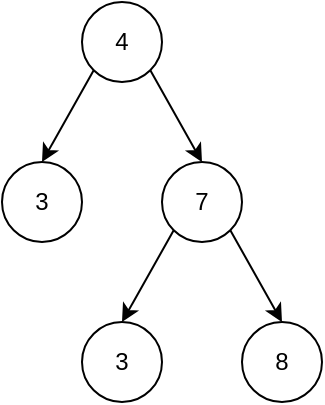 <mxfile version="14.5.7" type="device"><diagram id="mD_tgPn5eK3-qtJ57MaA" name="Page-1"><mxGraphModel dx="1214" dy="1000" grid="1" gridSize="10" guides="1" tooltips="1" connect="1" arrows="1" fold="1" page="1" pageScale="1" pageWidth="827" pageHeight="1169" math="0" shadow="0"><root><mxCell id="0"/><mxCell id="1" parent="0"/><mxCell id="woSj5myE1dsv1Q0tB1HS-10" value="" style="group" vertex="1" connectable="0" parent="1"><mxGeometry x="40" y="40" width="160" height="200" as="geometry"/></mxCell><mxCell id="woSj5myE1dsv1Q0tB1HS-1" value="4" style="ellipse;whiteSpace=wrap;html=1;" vertex="1" parent="woSj5myE1dsv1Q0tB1HS-10"><mxGeometry x="40" width="40" height="40" as="geometry"/></mxCell><mxCell id="woSj5myE1dsv1Q0tB1HS-2" value="3" style="ellipse;whiteSpace=wrap;html=1;" vertex="1" parent="woSj5myE1dsv1Q0tB1HS-10"><mxGeometry y="80" width="40" height="40" as="geometry"/></mxCell><mxCell id="woSj5myE1dsv1Q0tB1HS-6" style="rounded=0;orthogonalLoop=1;jettySize=auto;html=1;exitX=0;exitY=1;exitDx=0;exitDy=0;entryX=0.5;entryY=0;entryDx=0;entryDy=0;" edge="1" parent="woSj5myE1dsv1Q0tB1HS-10" source="woSj5myE1dsv1Q0tB1HS-1" target="woSj5myE1dsv1Q0tB1HS-2"><mxGeometry relative="1" as="geometry"/></mxCell><mxCell id="woSj5myE1dsv1Q0tB1HS-3" value="7" style="ellipse;whiteSpace=wrap;html=1;" vertex="1" parent="woSj5myE1dsv1Q0tB1HS-10"><mxGeometry x="80" y="80" width="40" height="40" as="geometry"/></mxCell><mxCell id="woSj5myE1dsv1Q0tB1HS-7" style="edgeStyle=none;rounded=0;orthogonalLoop=1;jettySize=auto;html=1;exitX=1;exitY=1;exitDx=0;exitDy=0;entryX=0.5;entryY=0;entryDx=0;entryDy=0;" edge="1" parent="woSj5myE1dsv1Q0tB1HS-10" source="woSj5myE1dsv1Q0tB1HS-1" target="woSj5myE1dsv1Q0tB1HS-3"><mxGeometry relative="1" as="geometry"/></mxCell><mxCell id="woSj5myE1dsv1Q0tB1HS-4" value="3" style="ellipse;whiteSpace=wrap;html=1;" vertex="1" parent="woSj5myE1dsv1Q0tB1HS-10"><mxGeometry x="40" y="160" width="40" height="40" as="geometry"/></mxCell><mxCell id="woSj5myE1dsv1Q0tB1HS-8" style="edgeStyle=none;rounded=0;orthogonalLoop=1;jettySize=auto;html=1;exitX=0;exitY=1;exitDx=0;exitDy=0;entryX=0.5;entryY=0;entryDx=0;entryDy=0;" edge="1" parent="woSj5myE1dsv1Q0tB1HS-10" source="woSj5myE1dsv1Q0tB1HS-3" target="woSj5myE1dsv1Q0tB1HS-4"><mxGeometry relative="1" as="geometry"/></mxCell><mxCell id="woSj5myE1dsv1Q0tB1HS-5" value="8" style="ellipse;whiteSpace=wrap;html=1;" vertex="1" parent="woSj5myE1dsv1Q0tB1HS-10"><mxGeometry x="120" y="160" width="40" height="40" as="geometry"/></mxCell><mxCell id="woSj5myE1dsv1Q0tB1HS-9" style="edgeStyle=none;rounded=0;orthogonalLoop=1;jettySize=auto;html=1;exitX=1;exitY=1;exitDx=0;exitDy=0;entryX=0.5;entryY=0;entryDx=0;entryDy=0;" edge="1" parent="woSj5myE1dsv1Q0tB1HS-10" source="woSj5myE1dsv1Q0tB1HS-3" target="woSj5myE1dsv1Q0tB1HS-5"><mxGeometry relative="1" as="geometry"/></mxCell></root></mxGraphModel></diagram></mxfile>